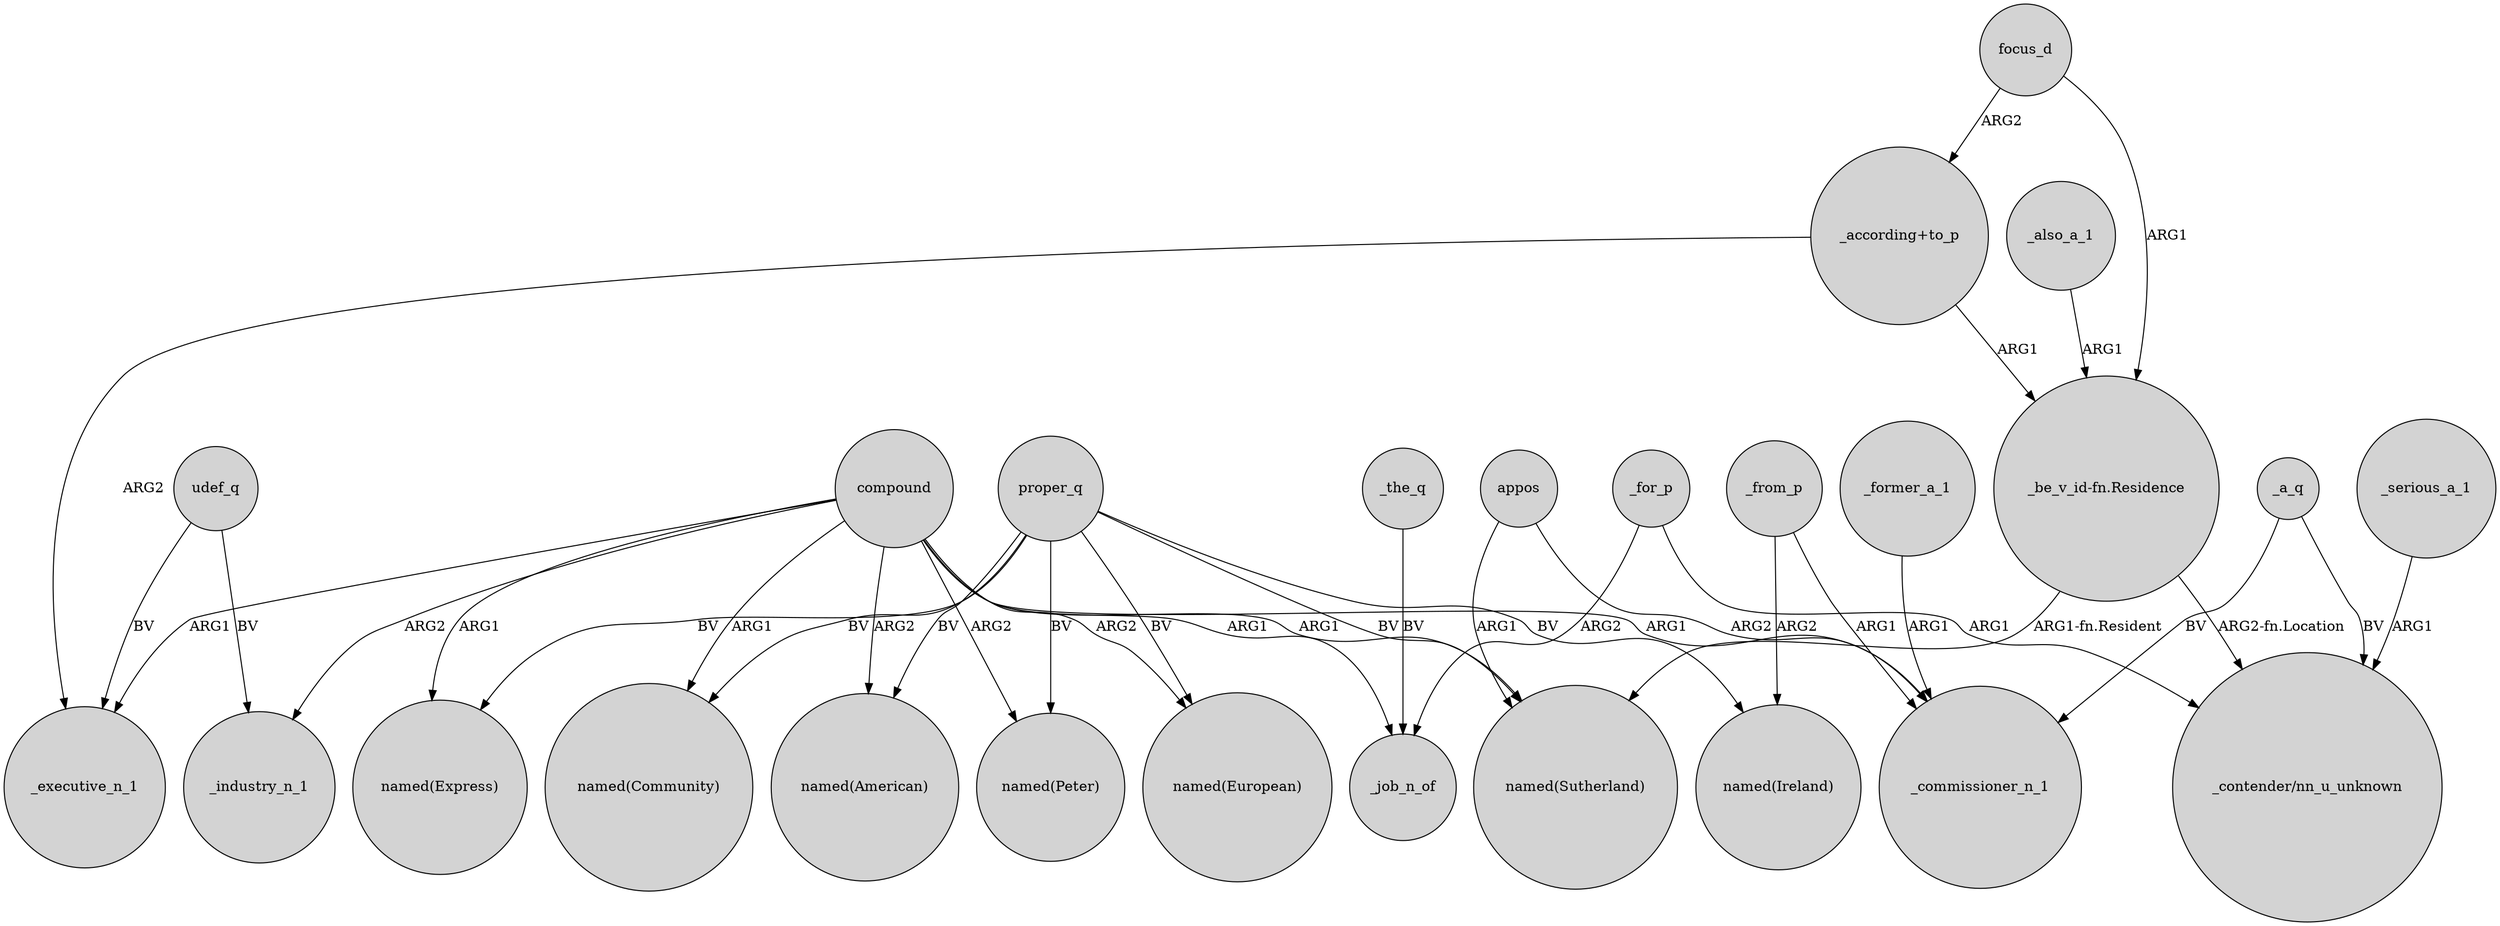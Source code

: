 digraph {
	node [shape=circle style=filled]
	compound -> _industry_n_1 [label=ARG2]
	proper_q -> "named(Peter)" [label=BV]
	_for_p -> _job_n_of [label=ARG2]
	proper_q -> "named(Community)" [label=BV]
	focus_d -> "_according+to_p" [label=ARG2]
	_for_p -> "_contender/nn_u_unknown" [label=ARG1]
	_from_p -> "named(Ireland)" [label=ARG2]
	proper_q -> "named(Express)" [label=BV]
	compound -> "named(European)" [label=ARG2]
	"_according+to_p" -> "_be_v_id-fn.Residence" [label=ARG1]
	"_be_v_id-fn.Residence" -> "_contender/nn_u_unknown" [label="ARG2-fn.Location"]
	udef_q -> _executive_n_1 [label=BV]
	compound -> "named(Peter)" [label=ARG2]
	"_be_v_id-fn.Residence" -> "named(Sutherland)" [label="ARG1-fn.Resident"]
	_a_q -> _commissioner_n_1 [label=BV]
	proper_q -> "named(European)" [label=BV]
	compound -> "named(Express)" [label=ARG1]
	_from_p -> _commissioner_n_1 [label=ARG1]
	compound -> _executive_n_1 [label=ARG1]
	proper_q -> "named(Sutherland)" [label=BV]
	focus_d -> "_be_v_id-fn.Residence" [label=ARG1]
	_a_q -> "_contender/nn_u_unknown" [label=BV]
	compound -> _commissioner_n_1 [label=ARG1]
	proper_q -> "named(Ireland)" [label=BV]
	udef_q -> _industry_n_1 [label=BV]
	_serious_a_1 -> "_contender/nn_u_unknown" [label=ARG1]
	_the_q -> _job_n_of [label=BV]
	compound -> "named(American)" [label=ARG2]
	_former_a_1 -> _commissioner_n_1 [label=ARG1]
	"_according+to_p" -> _executive_n_1 [label=ARG2]
	compound -> "named(Community)" [label=ARG1]
	compound -> "named(Sutherland)" [label=ARG1]
	proper_q -> "named(American)" [label=BV]
	appos -> _commissioner_n_1 [label=ARG2]
	_also_a_1 -> "_be_v_id-fn.Residence" [label=ARG1]
	appos -> "named(Sutherland)" [label=ARG1]
	compound -> _job_n_of [label=ARG1]
}
